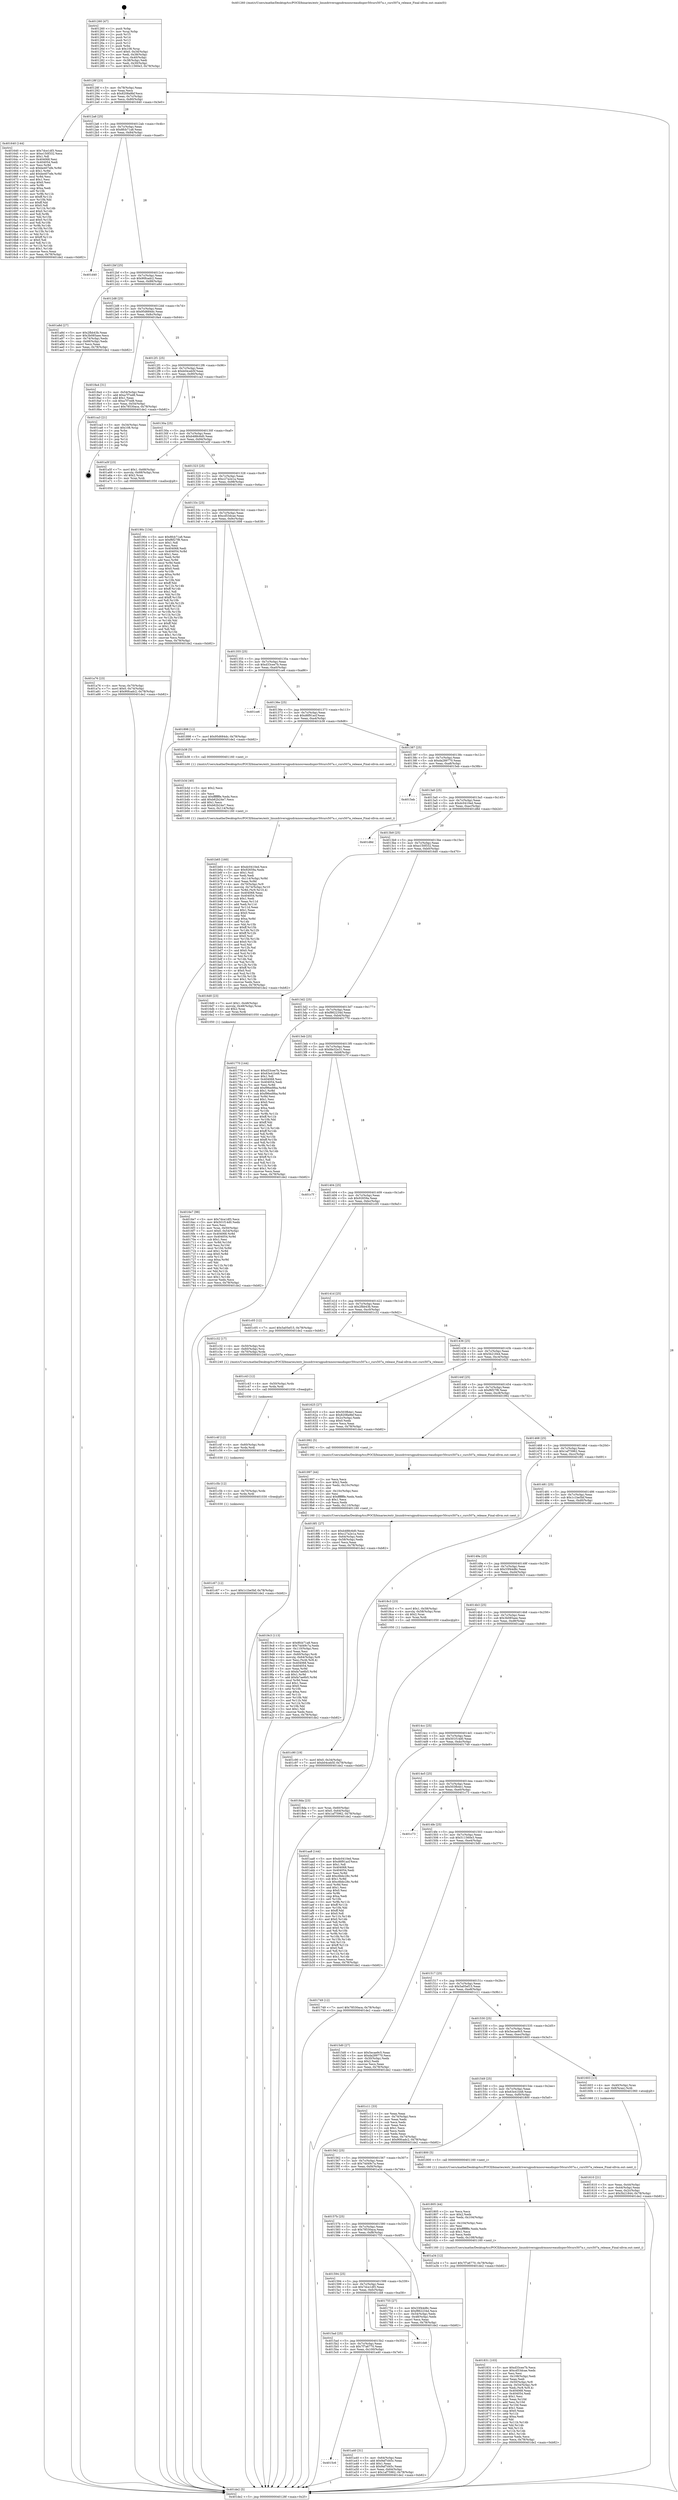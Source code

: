 digraph "0x401260" {
  label = "0x401260 (/mnt/c/Users/mathe/Desktop/tcc/POCII/binaries/extr_linuxdriversgpudrmnouveaudispnv50curs507a.c_curs507a_release_Final-ollvm.out::main(0))"
  labelloc = "t"
  node[shape=record]

  Entry [label="",width=0.3,height=0.3,shape=circle,fillcolor=black,style=filled]
  "0x40128f" [label="{
     0x40128f [23]\l
     | [instrs]\l
     &nbsp;&nbsp;0x40128f \<+3\>: mov -0x78(%rbp),%eax\l
     &nbsp;&nbsp;0x401292 \<+2\>: mov %eax,%ecx\l
     &nbsp;&nbsp;0x401294 \<+6\>: sub $0x8208a9bf,%ecx\l
     &nbsp;&nbsp;0x40129a \<+3\>: mov %eax,-0x7c(%rbp)\l
     &nbsp;&nbsp;0x40129d \<+3\>: mov %ecx,-0x80(%rbp)\l
     &nbsp;&nbsp;0x4012a0 \<+6\>: je 0000000000401640 \<main+0x3e0\>\l
  }"]
  "0x401640" [label="{
     0x401640 [144]\l
     | [instrs]\l
     &nbsp;&nbsp;0x401640 \<+5\>: mov $0x7dce1df3,%eax\l
     &nbsp;&nbsp;0x401645 \<+5\>: mov $0xe150f332,%ecx\l
     &nbsp;&nbsp;0x40164a \<+2\>: mov $0x1,%dl\l
     &nbsp;&nbsp;0x40164c \<+7\>: mov 0x404068,%esi\l
     &nbsp;&nbsp;0x401653 \<+7\>: mov 0x404054,%edi\l
     &nbsp;&nbsp;0x40165a \<+3\>: mov %esi,%r8d\l
     &nbsp;&nbsp;0x40165d \<+7\>: sub $0xbe407efe,%r8d\l
     &nbsp;&nbsp;0x401664 \<+4\>: sub $0x1,%r8d\l
     &nbsp;&nbsp;0x401668 \<+7\>: add $0xbe407efe,%r8d\l
     &nbsp;&nbsp;0x40166f \<+4\>: imul %r8d,%esi\l
     &nbsp;&nbsp;0x401673 \<+3\>: and $0x1,%esi\l
     &nbsp;&nbsp;0x401676 \<+3\>: cmp $0x0,%esi\l
     &nbsp;&nbsp;0x401679 \<+4\>: sete %r9b\l
     &nbsp;&nbsp;0x40167d \<+3\>: cmp $0xa,%edi\l
     &nbsp;&nbsp;0x401680 \<+4\>: setl %r10b\l
     &nbsp;&nbsp;0x401684 \<+3\>: mov %r9b,%r11b\l
     &nbsp;&nbsp;0x401687 \<+4\>: xor $0xff,%r11b\l
     &nbsp;&nbsp;0x40168b \<+3\>: mov %r10b,%bl\l
     &nbsp;&nbsp;0x40168e \<+3\>: xor $0xff,%bl\l
     &nbsp;&nbsp;0x401691 \<+3\>: xor $0x0,%dl\l
     &nbsp;&nbsp;0x401694 \<+3\>: mov %r11b,%r14b\l
     &nbsp;&nbsp;0x401697 \<+4\>: and $0x0,%r14b\l
     &nbsp;&nbsp;0x40169b \<+3\>: and %dl,%r9b\l
     &nbsp;&nbsp;0x40169e \<+3\>: mov %bl,%r15b\l
     &nbsp;&nbsp;0x4016a1 \<+4\>: and $0x0,%r15b\l
     &nbsp;&nbsp;0x4016a5 \<+3\>: and %dl,%r10b\l
     &nbsp;&nbsp;0x4016a8 \<+3\>: or %r9b,%r14b\l
     &nbsp;&nbsp;0x4016ab \<+3\>: or %r10b,%r15b\l
     &nbsp;&nbsp;0x4016ae \<+3\>: xor %r15b,%r14b\l
     &nbsp;&nbsp;0x4016b1 \<+3\>: or %bl,%r11b\l
     &nbsp;&nbsp;0x4016b4 \<+4\>: xor $0xff,%r11b\l
     &nbsp;&nbsp;0x4016b8 \<+3\>: or $0x0,%dl\l
     &nbsp;&nbsp;0x4016bb \<+3\>: and %dl,%r11b\l
     &nbsp;&nbsp;0x4016be \<+3\>: or %r11b,%r14b\l
     &nbsp;&nbsp;0x4016c1 \<+4\>: test $0x1,%r14b\l
     &nbsp;&nbsp;0x4016c5 \<+3\>: cmovne %ecx,%eax\l
     &nbsp;&nbsp;0x4016c8 \<+3\>: mov %eax,-0x78(%rbp)\l
     &nbsp;&nbsp;0x4016cb \<+5\>: jmp 0000000000401de2 \<main+0xb82\>\l
  }"]
  "0x4012a6" [label="{
     0x4012a6 [25]\l
     | [instrs]\l
     &nbsp;&nbsp;0x4012a6 \<+5\>: jmp 00000000004012ab \<main+0x4b\>\l
     &nbsp;&nbsp;0x4012ab \<+3\>: mov -0x7c(%rbp),%eax\l
     &nbsp;&nbsp;0x4012ae \<+5\>: sub $0x8fcb71a8,%eax\l
     &nbsp;&nbsp;0x4012b3 \<+6\>: mov %eax,-0x84(%rbp)\l
     &nbsp;&nbsp;0x4012b9 \<+6\>: je 0000000000401d40 \<main+0xae0\>\l
  }"]
  Exit [label="",width=0.3,height=0.3,shape=circle,fillcolor=black,style=filled,peripheries=2]
  "0x401d40" [label="{
     0x401d40\l
  }", style=dashed]
  "0x4012bf" [label="{
     0x4012bf [25]\l
     | [instrs]\l
     &nbsp;&nbsp;0x4012bf \<+5\>: jmp 00000000004012c4 \<main+0x64\>\l
     &nbsp;&nbsp;0x4012c4 \<+3\>: mov -0x7c(%rbp),%eax\l
     &nbsp;&nbsp;0x4012c7 \<+5\>: sub $0x90fcadc2,%eax\l
     &nbsp;&nbsp;0x4012cc \<+6\>: mov %eax,-0x88(%rbp)\l
     &nbsp;&nbsp;0x4012d2 \<+6\>: je 0000000000401a8d \<main+0x82d\>\l
  }"]
  "0x401c67" [label="{
     0x401c67 [12]\l
     | [instrs]\l
     &nbsp;&nbsp;0x401c67 \<+7\>: movl $0x1c1be5bf,-0x78(%rbp)\l
     &nbsp;&nbsp;0x401c6e \<+5\>: jmp 0000000000401de2 \<main+0xb82\>\l
  }"]
  "0x401a8d" [label="{
     0x401a8d [27]\l
     | [instrs]\l
     &nbsp;&nbsp;0x401a8d \<+5\>: mov $0x2fbb43b,%eax\l
     &nbsp;&nbsp;0x401a92 \<+5\>: mov $0x3b085aee,%ecx\l
     &nbsp;&nbsp;0x401a97 \<+3\>: mov -0x74(%rbp),%edx\l
     &nbsp;&nbsp;0x401a9a \<+3\>: cmp -0x68(%rbp),%edx\l
     &nbsp;&nbsp;0x401a9d \<+3\>: cmovl %ecx,%eax\l
     &nbsp;&nbsp;0x401aa0 \<+3\>: mov %eax,-0x78(%rbp)\l
     &nbsp;&nbsp;0x401aa3 \<+5\>: jmp 0000000000401de2 \<main+0xb82\>\l
  }"]
  "0x4012d8" [label="{
     0x4012d8 [25]\l
     | [instrs]\l
     &nbsp;&nbsp;0x4012d8 \<+5\>: jmp 00000000004012dd \<main+0x7d\>\l
     &nbsp;&nbsp;0x4012dd \<+3\>: mov -0x7c(%rbp),%eax\l
     &nbsp;&nbsp;0x4012e0 \<+5\>: sub $0x95d684dc,%eax\l
     &nbsp;&nbsp;0x4012e5 \<+6\>: mov %eax,-0x8c(%rbp)\l
     &nbsp;&nbsp;0x4012eb \<+6\>: je 00000000004018a4 \<main+0x644\>\l
  }"]
  "0x401c5b" [label="{
     0x401c5b [12]\l
     | [instrs]\l
     &nbsp;&nbsp;0x401c5b \<+4\>: mov -0x70(%rbp),%rdx\l
     &nbsp;&nbsp;0x401c5f \<+3\>: mov %rdx,%rdi\l
     &nbsp;&nbsp;0x401c62 \<+5\>: call 0000000000401030 \<free@plt\>\l
     | [calls]\l
     &nbsp;&nbsp;0x401030 \{1\} (unknown)\l
  }"]
  "0x4018a4" [label="{
     0x4018a4 [31]\l
     | [instrs]\l
     &nbsp;&nbsp;0x4018a4 \<+3\>: mov -0x54(%rbp),%eax\l
     &nbsp;&nbsp;0x4018a7 \<+5\>: add $0xa7f7ed8,%eax\l
     &nbsp;&nbsp;0x4018ac \<+3\>: add $0x1,%eax\l
     &nbsp;&nbsp;0x4018af \<+5\>: sub $0xa7f7ed8,%eax\l
     &nbsp;&nbsp;0x4018b4 \<+3\>: mov %eax,-0x54(%rbp)\l
     &nbsp;&nbsp;0x4018b7 \<+7\>: movl $0x78530aca,-0x78(%rbp)\l
     &nbsp;&nbsp;0x4018be \<+5\>: jmp 0000000000401de2 \<main+0xb82\>\l
  }"]
  "0x4012f1" [label="{
     0x4012f1 [25]\l
     | [instrs]\l
     &nbsp;&nbsp;0x4012f1 \<+5\>: jmp 00000000004012f6 \<main+0x96\>\l
     &nbsp;&nbsp;0x4012f6 \<+3\>: mov -0x7c(%rbp),%eax\l
     &nbsp;&nbsp;0x4012f9 \<+5\>: sub $0xb04ceb5f,%eax\l
     &nbsp;&nbsp;0x4012fe \<+6\>: mov %eax,-0x90(%rbp)\l
     &nbsp;&nbsp;0x401304 \<+6\>: je 0000000000401ca3 \<main+0xa43\>\l
  }"]
  "0x401c4f" [label="{
     0x401c4f [12]\l
     | [instrs]\l
     &nbsp;&nbsp;0x401c4f \<+4\>: mov -0x60(%rbp),%rdx\l
     &nbsp;&nbsp;0x401c53 \<+3\>: mov %rdx,%rdi\l
     &nbsp;&nbsp;0x401c56 \<+5\>: call 0000000000401030 \<free@plt\>\l
     | [calls]\l
     &nbsp;&nbsp;0x401030 \{1\} (unknown)\l
  }"]
  "0x401ca3" [label="{
     0x401ca3 [21]\l
     | [instrs]\l
     &nbsp;&nbsp;0x401ca3 \<+3\>: mov -0x34(%rbp),%eax\l
     &nbsp;&nbsp;0x401ca6 \<+7\>: add $0x108,%rsp\l
     &nbsp;&nbsp;0x401cad \<+1\>: pop %rbx\l
     &nbsp;&nbsp;0x401cae \<+2\>: pop %r12\l
     &nbsp;&nbsp;0x401cb0 \<+2\>: pop %r13\l
     &nbsp;&nbsp;0x401cb2 \<+2\>: pop %r14\l
     &nbsp;&nbsp;0x401cb4 \<+2\>: pop %r15\l
     &nbsp;&nbsp;0x401cb6 \<+1\>: pop %rbp\l
     &nbsp;&nbsp;0x401cb7 \<+1\>: ret\l
  }"]
  "0x40130a" [label="{
     0x40130a [25]\l
     | [instrs]\l
     &nbsp;&nbsp;0x40130a \<+5\>: jmp 000000000040130f \<main+0xaf\>\l
     &nbsp;&nbsp;0x40130f \<+3\>: mov -0x7c(%rbp),%eax\l
     &nbsp;&nbsp;0x401312 \<+5\>: sub $0xb488c6d0,%eax\l
     &nbsp;&nbsp;0x401317 \<+6\>: mov %eax,-0x94(%rbp)\l
     &nbsp;&nbsp;0x40131d \<+6\>: je 0000000000401a5f \<main+0x7ff\>\l
  }"]
  "0x401c43" [label="{
     0x401c43 [12]\l
     | [instrs]\l
     &nbsp;&nbsp;0x401c43 \<+4\>: mov -0x50(%rbp),%rdx\l
     &nbsp;&nbsp;0x401c47 \<+3\>: mov %rdx,%rdi\l
     &nbsp;&nbsp;0x401c4a \<+5\>: call 0000000000401030 \<free@plt\>\l
     | [calls]\l
     &nbsp;&nbsp;0x401030 \{1\} (unknown)\l
  }"]
  "0x401a5f" [label="{
     0x401a5f [23]\l
     | [instrs]\l
     &nbsp;&nbsp;0x401a5f \<+7\>: movl $0x1,-0x68(%rbp)\l
     &nbsp;&nbsp;0x401a66 \<+4\>: movslq -0x68(%rbp),%rax\l
     &nbsp;&nbsp;0x401a6a \<+4\>: shl $0x2,%rax\l
     &nbsp;&nbsp;0x401a6e \<+3\>: mov %rax,%rdi\l
     &nbsp;&nbsp;0x401a71 \<+5\>: call 0000000000401050 \<malloc@plt\>\l
     | [calls]\l
     &nbsp;&nbsp;0x401050 \{1\} (unknown)\l
  }"]
  "0x401323" [label="{
     0x401323 [25]\l
     | [instrs]\l
     &nbsp;&nbsp;0x401323 \<+5\>: jmp 0000000000401328 \<main+0xc8\>\l
     &nbsp;&nbsp;0x401328 \<+3\>: mov -0x7c(%rbp),%eax\l
     &nbsp;&nbsp;0x40132b \<+5\>: sub $0xc27a2e1a,%eax\l
     &nbsp;&nbsp;0x401330 \<+6\>: mov %eax,-0x98(%rbp)\l
     &nbsp;&nbsp;0x401336 \<+6\>: je 000000000040190c \<main+0x6ac\>\l
  }"]
  "0x401b65" [label="{
     0x401b65 [160]\l
     | [instrs]\l
     &nbsp;&nbsp;0x401b65 \<+5\>: mov $0xdc0410ed,%ecx\l
     &nbsp;&nbsp;0x401b6a \<+5\>: mov $0x92659a,%edx\l
     &nbsp;&nbsp;0x401b6f \<+3\>: mov $0x1,%sil\l
     &nbsp;&nbsp;0x401b72 \<+2\>: xor %edi,%edi\l
     &nbsp;&nbsp;0x401b74 \<+7\>: mov -0x114(%rbp),%r8d\l
     &nbsp;&nbsp;0x401b7b \<+4\>: imul %eax,%r8d\l
     &nbsp;&nbsp;0x401b7f \<+4\>: mov -0x70(%rbp),%r9\l
     &nbsp;&nbsp;0x401b83 \<+4\>: movslq -0x74(%rbp),%r10\l
     &nbsp;&nbsp;0x401b87 \<+4\>: mov %r8d,(%r9,%r10,4)\l
     &nbsp;&nbsp;0x401b8b \<+7\>: mov 0x404068,%eax\l
     &nbsp;&nbsp;0x401b92 \<+8\>: mov 0x404054,%r8d\l
     &nbsp;&nbsp;0x401b9a \<+3\>: sub $0x1,%edi\l
     &nbsp;&nbsp;0x401b9d \<+3\>: mov %eax,%r11d\l
     &nbsp;&nbsp;0x401ba0 \<+3\>: add %edi,%r11d\l
     &nbsp;&nbsp;0x401ba3 \<+4\>: imul %r11d,%eax\l
     &nbsp;&nbsp;0x401ba7 \<+3\>: and $0x1,%eax\l
     &nbsp;&nbsp;0x401baa \<+3\>: cmp $0x0,%eax\l
     &nbsp;&nbsp;0x401bad \<+3\>: sete %bl\l
     &nbsp;&nbsp;0x401bb0 \<+4\>: cmp $0xa,%r8d\l
     &nbsp;&nbsp;0x401bb4 \<+4\>: setl %r14b\l
     &nbsp;&nbsp;0x401bb8 \<+3\>: mov %bl,%r15b\l
     &nbsp;&nbsp;0x401bbb \<+4\>: xor $0xff,%r15b\l
     &nbsp;&nbsp;0x401bbf \<+3\>: mov %r14b,%r12b\l
     &nbsp;&nbsp;0x401bc2 \<+4\>: xor $0xff,%r12b\l
     &nbsp;&nbsp;0x401bc6 \<+4\>: xor $0x0,%sil\l
     &nbsp;&nbsp;0x401bca \<+3\>: mov %r15b,%r13b\l
     &nbsp;&nbsp;0x401bcd \<+4\>: and $0x0,%r13b\l
     &nbsp;&nbsp;0x401bd1 \<+3\>: and %sil,%bl\l
     &nbsp;&nbsp;0x401bd4 \<+3\>: mov %r12b,%al\l
     &nbsp;&nbsp;0x401bd7 \<+2\>: and $0x0,%al\l
     &nbsp;&nbsp;0x401bd9 \<+3\>: and %sil,%r14b\l
     &nbsp;&nbsp;0x401bdc \<+3\>: or %bl,%r13b\l
     &nbsp;&nbsp;0x401bdf \<+3\>: or %r14b,%al\l
     &nbsp;&nbsp;0x401be2 \<+3\>: xor %al,%r13b\l
     &nbsp;&nbsp;0x401be5 \<+3\>: or %r12b,%r15b\l
     &nbsp;&nbsp;0x401be8 \<+4\>: xor $0xff,%r15b\l
     &nbsp;&nbsp;0x401bec \<+4\>: or $0x0,%sil\l
     &nbsp;&nbsp;0x401bf0 \<+3\>: and %sil,%r15b\l
     &nbsp;&nbsp;0x401bf3 \<+3\>: or %r15b,%r13b\l
     &nbsp;&nbsp;0x401bf6 \<+4\>: test $0x1,%r13b\l
     &nbsp;&nbsp;0x401bfa \<+3\>: cmovne %edx,%ecx\l
     &nbsp;&nbsp;0x401bfd \<+3\>: mov %ecx,-0x78(%rbp)\l
     &nbsp;&nbsp;0x401c00 \<+5\>: jmp 0000000000401de2 \<main+0xb82\>\l
  }"]
  "0x40190c" [label="{
     0x40190c [134]\l
     | [instrs]\l
     &nbsp;&nbsp;0x40190c \<+5\>: mov $0x8fcb71a8,%eax\l
     &nbsp;&nbsp;0x401911 \<+5\>: mov $0xf6f27f8,%ecx\l
     &nbsp;&nbsp;0x401916 \<+2\>: mov $0x1,%dl\l
     &nbsp;&nbsp;0x401918 \<+2\>: xor %esi,%esi\l
     &nbsp;&nbsp;0x40191a \<+7\>: mov 0x404068,%edi\l
     &nbsp;&nbsp;0x401921 \<+8\>: mov 0x404054,%r8d\l
     &nbsp;&nbsp;0x401929 \<+3\>: sub $0x1,%esi\l
     &nbsp;&nbsp;0x40192c \<+3\>: mov %edi,%r9d\l
     &nbsp;&nbsp;0x40192f \<+3\>: add %esi,%r9d\l
     &nbsp;&nbsp;0x401932 \<+4\>: imul %r9d,%edi\l
     &nbsp;&nbsp;0x401936 \<+3\>: and $0x1,%edi\l
     &nbsp;&nbsp;0x401939 \<+3\>: cmp $0x0,%edi\l
     &nbsp;&nbsp;0x40193c \<+4\>: sete %r10b\l
     &nbsp;&nbsp;0x401940 \<+4\>: cmp $0xa,%r8d\l
     &nbsp;&nbsp;0x401944 \<+4\>: setl %r11b\l
     &nbsp;&nbsp;0x401948 \<+3\>: mov %r10b,%bl\l
     &nbsp;&nbsp;0x40194b \<+3\>: xor $0xff,%bl\l
     &nbsp;&nbsp;0x40194e \<+3\>: mov %r11b,%r14b\l
     &nbsp;&nbsp;0x401951 \<+4\>: xor $0xff,%r14b\l
     &nbsp;&nbsp;0x401955 \<+3\>: xor $0x1,%dl\l
     &nbsp;&nbsp;0x401958 \<+3\>: mov %bl,%r15b\l
     &nbsp;&nbsp;0x40195b \<+4\>: and $0xff,%r15b\l
     &nbsp;&nbsp;0x40195f \<+3\>: and %dl,%r10b\l
     &nbsp;&nbsp;0x401962 \<+3\>: mov %r14b,%r12b\l
     &nbsp;&nbsp;0x401965 \<+4\>: and $0xff,%r12b\l
     &nbsp;&nbsp;0x401969 \<+3\>: and %dl,%r11b\l
     &nbsp;&nbsp;0x40196c \<+3\>: or %r10b,%r15b\l
     &nbsp;&nbsp;0x40196f \<+3\>: or %r11b,%r12b\l
     &nbsp;&nbsp;0x401972 \<+3\>: xor %r12b,%r15b\l
     &nbsp;&nbsp;0x401975 \<+3\>: or %r14b,%bl\l
     &nbsp;&nbsp;0x401978 \<+3\>: xor $0xff,%bl\l
     &nbsp;&nbsp;0x40197b \<+3\>: or $0x1,%dl\l
     &nbsp;&nbsp;0x40197e \<+2\>: and %dl,%bl\l
     &nbsp;&nbsp;0x401980 \<+3\>: or %bl,%r15b\l
     &nbsp;&nbsp;0x401983 \<+4\>: test $0x1,%r15b\l
     &nbsp;&nbsp;0x401987 \<+3\>: cmovne %ecx,%eax\l
     &nbsp;&nbsp;0x40198a \<+3\>: mov %eax,-0x78(%rbp)\l
     &nbsp;&nbsp;0x40198d \<+5\>: jmp 0000000000401de2 \<main+0xb82\>\l
  }"]
  "0x40133c" [label="{
     0x40133c [25]\l
     | [instrs]\l
     &nbsp;&nbsp;0x40133c \<+5\>: jmp 0000000000401341 \<main+0xe1\>\l
     &nbsp;&nbsp;0x401341 \<+3\>: mov -0x7c(%rbp),%eax\l
     &nbsp;&nbsp;0x401344 \<+5\>: sub $0xcd53dcae,%eax\l
     &nbsp;&nbsp;0x401349 \<+6\>: mov %eax,-0x9c(%rbp)\l
     &nbsp;&nbsp;0x40134f \<+6\>: je 0000000000401898 \<main+0x638\>\l
  }"]
  "0x401b3d" [label="{
     0x401b3d [40]\l
     | [instrs]\l
     &nbsp;&nbsp;0x401b3d \<+5\>: mov $0x2,%ecx\l
     &nbsp;&nbsp;0x401b42 \<+1\>: cltd\l
     &nbsp;&nbsp;0x401b43 \<+2\>: idiv %ecx\l
     &nbsp;&nbsp;0x401b45 \<+6\>: imul $0xfffffffe,%edx,%ecx\l
     &nbsp;&nbsp;0x401b4b \<+6\>: add $0xb62b24e7,%ecx\l
     &nbsp;&nbsp;0x401b51 \<+3\>: add $0x1,%ecx\l
     &nbsp;&nbsp;0x401b54 \<+6\>: sub $0xb62b24e7,%ecx\l
     &nbsp;&nbsp;0x401b5a \<+6\>: mov %ecx,-0x114(%rbp)\l
     &nbsp;&nbsp;0x401b60 \<+5\>: call 0000000000401160 \<next_i\>\l
     | [calls]\l
     &nbsp;&nbsp;0x401160 \{1\} (/mnt/c/Users/mathe/Desktop/tcc/POCII/binaries/extr_linuxdriversgpudrmnouveaudispnv50curs507a.c_curs507a_release_Final-ollvm.out::next_i)\l
  }"]
  "0x401898" [label="{
     0x401898 [12]\l
     | [instrs]\l
     &nbsp;&nbsp;0x401898 \<+7\>: movl $0x95d684dc,-0x78(%rbp)\l
     &nbsp;&nbsp;0x40189f \<+5\>: jmp 0000000000401de2 \<main+0xb82\>\l
  }"]
  "0x401355" [label="{
     0x401355 [25]\l
     | [instrs]\l
     &nbsp;&nbsp;0x401355 \<+5\>: jmp 000000000040135a \<main+0xfa\>\l
     &nbsp;&nbsp;0x40135a \<+3\>: mov -0x7c(%rbp),%eax\l
     &nbsp;&nbsp;0x40135d \<+5\>: sub $0xd33cee7b,%eax\l
     &nbsp;&nbsp;0x401362 \<+6\>: mov %eax,-0xa0(%rbp)\l
     &nbsp;&nbsp;0x401368 \<+6\>: je 0000000000401ce6 \<main+0xa86\>\l
  }"]
  "0x401a76" [label="{
     0x401a76 [23]\l
     | [instrs]\l
     &nbsp;&nbsp;0x401a76 \<+4\>: mov %rax,-0x70(%rbp)\l
     &nbsp;&nbsp;0x401a7a \<+7\>: movl $0x0,-0x74(%rbp)\l
     &nbsp;&nbsp;0x401a81 \<+7\>: movl $0x90fcadc2,-0x78(%rbp)\l
     &nbsp;&nbsp;0x401a88 \<+5\>: jmp 0000000000401de2 \<main+0xb82\>\l
  }"]
  "0x401ce6" [label="{
     0x401ce6\l
  }", style=dashed]
  "0x40136e" [label="{
     0x40136e [25]\l
     | [instrs]\l
     &nbsp;&nbsp;0x40136e \<+5\>: jmp 0000000000401373 \<main+0x113\>\l
     &nbsp;&nbsp;0x401373 \<+3\>: mov -0x7c(%rbp),%eax\l
     &nbsp;&nbsp;0x401376 \<+5\>: sub $0xd6f91acf,%eax\l
     &nbsp;&nbsp;0x40137b \<+6\>: mov %eax,-0xa4(%rbp)\l
     &nbsp;&nbsp;0x401381 \<+6\>: je 0000000000401b38 \<main+0x8d8\>\l
  }"]
  "0x4015c6" [label="{
     0x4015c6\l
  }", style=dashed]
  "0x401b38" [label="{
     0x401b38 [5]\l
     | [instrs]\l
     &nbsp;&nbsp;0x401b38 \<+5\>: call 0000000000401160 \<next_i\>\l
     | [calls]\l
     &nbsp;&nbsp;0x401160 \{1\} (/mnt/c/Users/mathe/Desktop/tcc/POCII/binaries/extr_linuxdriversgpudrmnouveaudispnv50curs507a.c_curs507a_release_Final-ollvm.out::next_i)\l
  }"]
  "0x401387" [label="{
     0x401387 [25]\l
     | [instrs]\l
     &nbsp;&nbsp;0x401387 \<+5\>: jmp 000000000040138c \<main+0x12c\>\l
     &nbsp;&nbsp;0x40138c \<+3\>: mov -0x7c(%rbp),%eax\l
     &nbsp;&nbsp;0x40138f \<+5\>: sub $0xda289770,%eax\l
     &nbsp;&nbsp;0x401394 \<+6\>: mov %eax,-0xa8(%rbp)\l
     &nbsp;&nbsp;0x40139a \<+6\>: je 00000000004015eb \<main+0x38b\>\l
  }"]
  "0x401a40" [label="{
     0x401a40 [31]\l
     | [instrs]\l
     &nbsp;&nbsp;0x401a40 \<+3\>: mov -0x64(%rbp),%eax\l
     &nbsp;&nbsp;0x401a43 \<+5\>: add $0x9af7d45c,%eax\l
     &nbsp;&nbsp;0x401a48 \<+3\>: add $0x1,%eax\l
     &nbsp;&nbsp;0x401a4b \<+5\>: sub $0x9af7d45c,%eax\l
     &nbsp;&nbsp;0x401a50 \<+3\>: mov %eax,-0x64(%rbp)\l
     &nbsp;&nbsp;0x401a53 \<+7\>: movl $0x1af75962,-0x78(%rbp)\l
     &nbsp;&nbsp;0x401a5a \<+5\>: jmp 0000000000401de2 \<main+0xb82\>\l
  }"]
  "0x4015eb" [label="{
     0x4015eb\l
  }", style=dashed]
  "0x4013a0" [label="{
     0x4013a0 [25]\l
     | [instrs]\l
     &nbsp;&nbsp;0x4013a0 \<+5\>: jmp 00000000004013a5 \<main+0x145\>\l
     &nbsp;&nbsp;0x4013a5 \<+3\>: mov -0x7c(%rbp),%eax\l
     &nbsp;&nbsp;0x4013a8 \<+5\>: sub $0xdc0410ed,%eax\l
     &nbsp;&nbsp;0x4013ad \<+6\>: mov %eax,-0xac(%rbp)\l
     &nbsp;&nbsp;0x4013b3 \<+6\>: je 0000000000401d8d \<main+0xb2d\>\l
  }"]
  "0x4015ad" [label="{
     0x4015ad [25]\l
     | [instrs]\l
     &nbsp;&nbsp;0x4015ad \<+5\>: jmp 00000000004015b2 \<main+0x352\>\l
     &nbsp;&nbsp;0x4015b2 \<+3\>: mov -0x7c(%rbp),%eax\l
     &nbsp;&nbsp;0x4015b5 \<+5\>: sub $0x7f7a6770,%eax\l
     &nbsp;&nbsp;0x4015ba \<+6\>: mov %eax,-0x100(%rbp)\l
     &nbsp;&nbsp;0x4015c0 \<+6\>: je 0000000000401a40 \<main+0x7e0\>\l
  }"]
  "0x401d8d" [label="{
     0x401d8d\l
  }", style=dashed]
  "0x4013b9" [label="{
     0x4013b9 [25]\l
     | [instrs]\l
     &nbsp;&nbsp;0x4013b9 \<+5\>: jmp 00000000004013be \<main+0x15e\>\l
     &nbsp;&nbsp;0x4013be \<+3\>: mov -0x7c(%rbp),%eax\l
     &nbsp;&nbsp;0x4013c1 \<+5\>: sub $0xe150f332,%eax\l
     &nbsp;&nbsp;0x4013c6 \<+6\>: mov %eax,-0xb0(%rbp)\l
     &nbsp;&nbsp;0x4013cc \<+6\>: je 00000000004016d0 \<main+0x470\>\l
  }"]
  "0x401cb8" [label="{
     0x401cb8\l
  }", style=dashed]
  "0x4016d0" [label="{
     0x4016d0 [23]\l
     | [instrs]\l
     &nbsp;&nbsp;0x4016d0 \<+7\>: movl $0x1,-0x48(%rbp)\l
     &nbsp;&nbsp;0x4016d7 \<+4\>: movslq -0x48(%rbp),%rax\l
     &nbsp;&nbsp;0x4016db \<+4\>: shl $0x2,%rax\l
     &nbsp;&nbsp;0x4016df \<+3\>: mov %rax,%rdi\l
     &nbsp;&nbsp;0x4016e2 \<+5\>: call 0000000000401050 \<malloc@plt\>\l
     | [calls]\l
     &nbsp;&nbsp;0x401050 \{1\} (unknown)\l
  }"]
  "0x4013d2" [label="{
     0x4013d2 [25]\l
     | [instrs]\l
     &nbsp;&nbsp;0x4013d2 \<+5\>: jmp 00000000004013d7 \<main+0x177\>\l
     &nbsp;&nbsp;0x4013d7 \<+3\>: mov -0x7c(%rbp),%eax\l
     &nbsp;&nbsp;0x4013da \<+5\>: sub $0xf862234d,%eax\l
     &nbsp;&nbsp;0x4013df \<+6\>: mov %eax,-0xb4(%rbp)\l
     &nbsp;&nbsp;0x4013e5 \<+6\>: je 0000000000401770 \<main+0x510\>\l
  }"]
  "0x4019c3" [label="{
     0x4019c3 [113]\l
     | [instrs]\l
     &nbsp;&nbsp;0x4019c3 \<+5\>: mov $0x8fcb71a8,%ecx\l
     &nbsp;&nbsp;0x4019c8 \<+5\>: mov $0x74d49c7a,%edx\l
     &nbsp;&nbsp;0x4019cd \<+6\>: mov -0x110(%rbp),%esi\l
     &nbsp;&nbsp;0x4019d3 \<+3\>: imul %eax,%esi\l
     &nbsp;&nbsp;0x4019d6 \<+4\>: mov -0x60(%rbp),%rdi\l
     &nbsp;&nbsp;0x4019da \<+4\>: movslq -0x64(%rbp),%r8\l
     &nbsp;&nbsp;0x4019de \<+4\>: mov %esi,(%rdi,%r8,4)\l
     &nbsp;&nbsp;0x4019e2 \<+7\>: mov 0x404068,%eax\l
     &nbsp;&nbsp;0x4019e9 \<+7\>: mov 0x404054,%esi\l
     &nbsp;&nbsp;0x4019f0 \<+3\>: mov %eax,%r9d\l
     &nbsp;&nbsp;0x4019f3 \<+7\>: sub $0xfa7ae6b5,%r9d\l
     &nbsp;&nbsp;0x4019fa \<+4\>: sub $0x1,%r9d\l
     &nbsp;&nbsp;0x4019fe \<+7\>: add $0xfa7ae6b5,%r9d\l
     &nbsp;&nbsp;0x401a05 \<+4\>: imul %r9d,%eax\l
     &nbsp;&nbsp;0x401a09 \<+3\>: and $0x1,%eax\l
     &nbsp;&nbsp;0x401a0c \<+3\>: cmp $0x0,%eax\l
     &nbsp;&nbsp;0x401a0f \<+4\>: sete %r10b\l
     &nbsp;&nbsp;0x401a13 \<+3\>: cmp $0xa,%esi\l
     &nbsp;&nbsp;0x401a16 \<+4\>: setl %r11b\l
     &nbsp;&nbsp;0x401a1a \<+3\>: mov %r10b,%bl\l
     &nbsp;&nbsp;0x401a1d \<+3\>: and %r11b,%bl\l
     &nbsp;&nbsp;0x401a20 \<+3\>: xor %r11b,%r10b\l
     &nbsp;&nbsp;0x401a23 \<+3\>: or %r10b,%bl\l
     &nbsp;&nbsp;0x401a26 \<+3\>: test $0x1,%bl\l
     &nbsp;&nbsp;0x401a29 \<+3\>: cmovne %edx,%ecx\l
     &nbsp;&nbsp;0x401a2c \<+3\>: mov %ecx,-0x78(%rbp)\l
     &nbsp;&nbsp;0x401a2f \<+5\>: jmp 0000000000401de2 \<main+0xb82\>\l
  }"]
  "0x401770" [label="{
     0x401770 [144]\l
     | [instrs]\l
     &nbsp;&nbsp;0x401770 \<+5\>: mov $0xd33cee7b,%eax\l
     &nbsp;&nbsp;0x401775 \<+5\>: mov $0x63e41b48,%ecx\l
     &nbsp;&nbsp;0x40177a \<+2\>: mov $0x1,%dl\l
     &nbsp;&nbsp;0x40177c \<+7\>: mov 0x404068,%esi\l
     &nbsp;&nbsp;0x401783 \<+7\>: mov 0x404054,%edi\l
     &nbsp;&nbsp;0x40178a \<+3\>: mov %esi,%r8d\l
     &nbsp;&nbsp;0x40178d \<+7\>: add $0xf96ed9ba,%r8d\l
     &nbsp;&nbsp;0x401794 \<+4\>: sub $0x1,%r8d\l
     &nbsp;&nbsp;0x401798 \<+7\>: sub $0xf96ed9ba,%r8d\l
     &nbsp;&nbsp;0x40179f \<+4\>: imul %r8d,%esi\l
     &nbsp;&nbsp;0x4017a3 \<+3\>: and $0x1,%esi\l
     &nbsp;&nbsp;0x4017a6 \<+3\>: cmp $0x0,%esi\l
     &nbsp;&nbsp;0x4017a9 \<+4\>: sete %r9b\l
     &nbsp;&nbsp;0x4017ad \<+3\>: cmp $0xa,%edi\l
     &nbsp;&nbsp;0x4017b0 \<+4\>: setl %r10b\l
     &nbsp;&nbsp;0x4017b4 \<+3\>: mov %r9b,%r11b\l
     &nbsp;&nbsp;0x4017b7 \<+4\>: xor $0xff,%r11b\l
     &nbsp;&nbsp;0x4017bb \<+3\>: mov %r10b,%bl\l
     &nbsp;&nbsp;0x4017be \<+3\>: xor $0xff,%bl\l
     &nbsp;&nbsp;0x4017c1 \<+3\>: xor $0x1,%dl\l
     &nbsp;&nbsp;0x4017c4 \<+3\>: mov %r11b,%r14b\l
     &nbsp;&nbsp;0x4017c7 \<+4\>: and $0xff,%r14b\l
     &nbsp;&nbsp;0x4017cb \<+3\>: and %dl,%r9b\l
     &nbsp;&nbsp;0x4017ce \<+3\>: mov %bl,%r15b\l
     &nbsp;&nbsp;0x4017d1 \<+4\>: and $0xff,%r15b\l
     &nbsp;&nbsp;0x4017d5 \<+3\>: and %dl,%r10b\l
     &nbsp;&nbsp;0x4017d8 \<+3\>: or %r9b,%r14b\l
     &nbsp;&nbsp;0x4017db \<+3\>: or %r10b,%r15b\l
     &nbsp;&nbsp;0x4017de \<+3\>: xor %r15b,%r14b\l
     &nbsp;&nbsp;0x4017e1 \<+3\>: or %bl,%r11b\l
     &nbsp;&nbsp;0x4017e4 \<+4\>: xor $0xff,%r11b\l
     &nbsp;&nbsp;0x4017e8 \<+3\>: or $0x1,%dl\l
     &nbsp;&nbsp;0x4017eb \<+3\>: and %dl,%r11b\l
     &nbsp;&nbsp;0x4017ee \<+3\>: or %r11b,%r14b\l
     &nbsp;&nbsp;0x4017f1 \<+4\>: test $0x1,%r14b\l
     &nbsp;&nbsp;0x4017f5 \<+3\>: cmovne %ecx,%eax\l
     &nbsp;&nbsp;0x4017f8 \<+3\>: mov %eax,-0x78(%rbp)\l
     &nbsp;&nbsp;0x4017fb \<+5\>: jmp 0000000000401de2 \<main+0xb82\>\l
  }"]
  "0x4013eb" [label="{
     0x4013eb [25]\l
     | [instrs]\l
     &nbsp;&nbsp;0x4013eb \<+5\>: jmp 00000000004013f0 \<main+0x190\>\l
     &nbsp;&nbsp;0x4013f0 \<+3\>: mov -0x7c(%rbp),%eax\l
     &nbsp;&nbsp;0x4013f3 \<+5\>: sub $0xfde32e31,%eax\l
     &nbsp;&nbsp;0x4013f8 \<+6\>: mov %eax,-0xb8(%rbp)\l
     &nbsp;&nbsp;0x4013fe \<+6\>: je 0000000000401c7f \<main+0xa1f\>\l
  }"]
  "0x401997" [label="{
     0x401997 [44]\l
     | [instrs]\l
     &nbsp;&nbsp;0x401997 \<+2\>: xor %ecx,%ecx\l
     &nbsp;&nbsp;0x401999 \<+5\>: mov $0x2,%edx\l
     &nbsp;&nbsp;0x40199e \<+6\>: mov %edx,-0x10c(%rbp)\l
     &nbsp;&nbsp;0x4019a4 \<+1\>: cltd\l
     &nbsp;&nbsp;0x4019a5 \<+6\>: mov -0x10c(%rbp),%esi\l
     &nbsp;&nbsp;0x4019ab \<+2\>: idiv %esi\l
     &nbsp;&nbsp;0x4019ad \<+6\>: imul $0xfffffffe,%edx,%edx\l
     &nbsp;&nbsp;0x4019b3 \<+3\>: sub $0x1,%ecx\l
     &nbsp;&nbsp;0x4019b6 \<+2\>: sub %ecx,%edx\l
     &nbsp;&nbsp;0x4019b8 \<+6\>: mov %edx,-0x110(%rbp)\l
     &nbsp;&nbsp;0x4019be \<+5\>: call 0000000000401160 \<next_i\>\l
     | [calls]\l
     &nbsp;&nbsp;0x401160 \{1\} (/mnt/c/Users/mathe/Desktop/tcc/POCII/binaries/extr_linuxdriversgpudrmnouveaudispnv50curs507a.c_curs507a_release_Final-ollvm.out::next_i)\l
  }"]
  "0x401c7f" [label="{
     0x401c7f\l
  }", style=dashed]
  "0x401404" [label="{
     0x401404 [25]\l
     | [instrs]\l
     &nbsp;&nbsp;0x401404 \<+5\>: jmp 0000000000401409 \<main+0x1a9\>\l
     &nbsp;&nbsp;0x401409 \<+3\>: mov -0x7c(%rbp),%eax\l
     &nbsp;&nbsp;0x40140c \<+5\>: sub $0x92659a,%eax\l
     &nbsp;&nbsp;0x401411 \<+6\>: mov %eax,-0xbc(%rbp)\l
     &nbsp;&nbsp;0x401417 \<+6\>: je 0000000000401c05 \<main+0x9a5\>\l
  }"]
  "0x4018da" [label="{
     0x4018da [23]\l
     | [instrs]\l
     &nbsp;&nbsp;0x4018da \<+4\>: mov %rax,-0x60(%rbp)\l
     &nbsp;&nbsp;0x4018de \<+7\>: movl $0x0,-0x64(%rbp)\l
     &nbsp;&nbsp;0x4018e5 \<+7\>: movl $0x1af75962,-0x78(%rbp)\l
     &nbsp;&nbsp;0x4018ec \<+5\>: jmp 0000000000401de2 \<main+0xb82\>\l
  }"]
  "0x401c05" [label="{
     0x401c05 [12]\l
     | [instrs]\l
     &nbsp;&nbsp;0x401c05 \<+7\>: movl $0x5a05ef15,-0x78(%rbp)\l
     &nbsp;&nbsp;0x401c0c \<+5\>: jmp 0000000000401de2 \<main+0xb82\>\l
  }"]
  "0x40141d" [label="{
     0x40141d [25]\l
     | [instrs]\l
     &nbsp;&nbsp;0x40141d \<+5\>: jmp 0000000000401422 \<main+0x1c2\>\l
     &nbsp;&nbsp;0x401422 \<+3\>: mov -0x7c(%rbp),%eax\l
     &nbsp;&nbsp;0x401425 \<+5\>: sub $0x2fbb43b,%eax\l
     &nbsp;&nbsp;0x40142a \<+6\>: mov %eax,-0xc0(%rbp)\l
     &nbsp;&nbsp;0x401430 \<+6\>: je 0000000000401c32 \<main+0x9d2\>\l
  }"]
  "0x401831" [label="{
     0x401831 [103]\l
     | [instrs]\l
     &nbsp;&nbsp;0x401831 \<+5\>: mov $0xd33cee7b,%ecx\l
     &nbsp;&nbsp;0x401836 \<+5\>: mov $0xcd53dcae,%edx\l
     &nbsp;&nbsp;0x40183b \<+2\>: xor %esi,%esi\l
     &nbsp;&nbsp;0x40183d \<+6\>: mov -0x108(%rbp),%edi\l
     &nbsp;&nbsp;0x401843 \<+3\>: imul %eax,%edi\l
     &nbsp;&nbsp;0x401846 \<+4\>: mov -0x50(%rbp),%r8\l
     &nbsp;&nbsp;0x40184a \<+4\>: movslq -0x54(%rbp),%r9\l
     &nbsp;&nbsp;0x40184e \<+4\>: mov %edi,(%r8,%r9,4)\l
     &nbsp;&nbsp;0x401852 \<+7\>: mov 0x404068,%eax\l
     &nbsp;&nbsp;0x401859 \<+7\>: mov 0x404054,%edi\l
     &nbsp;&nbsp;0x401860 \<+3\>: sub $0x1,%esi\l
     &nbsp;&nbsp;0x401863 \<+3\>: mov %eax,%r10d\l
     &nbsp;&nbsp;0x401866 \<+3\>: add %esi,%r10d\l
     &nbsp;&nbsp;0x401869 \<+4\>: imul %r10d,%eax\l
     &nbsp;&nbsp;0x40186d \<+3\>: and $0x1,%eax\l
     &nbsp;&nbsp;0x401870 \<+3\>: cmp $0x0,%eax\l
     &nbsp;&nbsp;0x401873 \<+4\>: sete %r11b\l
     &nbsp;&nbsp;0x401877 \<+3\>: cmp $0xa,%edi\l
     &nbsp;&nbsp;0x40187a \<+3\>: setl %bl\l
     &nbsp;&nbsp;0x40187d \<+3\>: mov %r11b,%r14b\l
     &nbsp;&nbsp;0x401880 \<+3\>: and %bl,%r14b\l
     &nbsp;&nbsp;0x401883 \<+3\>: xor %bl,%r11b\l
     &nbsp;&nbsp;0x401886 \<+3\>: or %r11b,%r14b\l
     &nbsp;&nbsp;0x401889 \<+4\>: test $0x1,%r14b\l
     &nbsp;&nbsp;0x40188d \<+3\>: cmovne %edx,%ecx\l
     &nbsp;&nbsp;0x401890 \<+3\>: mov %ecx,-0x78(%rbp)\l
     &nbsp;&nbsp;0x401893 \<+5\>: jmp 0000000000401de2 \<main+0xb82\>\l
  }"]
  "0x401c32" [label="{
     0x401c32 [17]\l
     | [instrs]\l
     &nbsp;&nbsp;0x401c32 \<+4\>: mov -0x50(%rbp),%rdi\l
     &nbsp;&nbsp;0x401c36 \<+4\>: mov -0x60(%rbp),%rsi\l
     &nbsp;&nbsp;0x401c3a \<+4\>: mov -0x70(%rbp),%rdx\l
     &nbsp;&nbsp;0x401c3e \<+5\>: call 0000000000401240 \<curs507a_release\>\l
     | [calls]\l
     &nbsp;&nbsp;0x401240 \{1\} (/mnt/c/Users/mathe/Desktop/tcc/POCII/binaries/extr_linuxdriversgpudrmnouveaudispnv50curs507a.c_curs507a_release_Final-ollvm.out::curs507a_release)\l
  }"]
  "0x401436" [label="{
     0x401436 [25]\l
     | [instrs]\l
     &nbsp;&nbsp;0x401436 \<+5\>: jmp 000000000040143b \<main+0x1db\>\l
     &nbsp;&nbsp;0x40143b \<+3\>: mov -0x7c(%rbp),%eax\l
     &nbsp;&nbsp;0x40143e \<+5\>: sub $0x5b21844,%eax\l
     &nbsp;&nbsp;0x401443 \<+6\>: mov %eax,-0xc4(%rbp)\l
     &nbsp;&nbsp;0x401449 \<+6\>: je 0000000000401625 \<main+0x3c5\>\l
  }"]
  "0x401805" [label="{
     0x401805 [44]\l
     | [instrs]\l
     &nbsp;&nbsp;0x401805 \<+2\>: xor %ecx,%ecx\l
     &nbsp;&nbsp;0x401807 \<+5\>: mov $0x2,%edx\l
     &nbsp;&nbsp;0x40180c \<+6\>: mov %edx,-0x104(%rbp)\l
     &nbsp;&nbsp;0x401812 \<+1\>: cltd\l
     &nbsp;&nbsp;0x401813 \<+6\>: mov -0x104(%rbp),%esi\l
     &nbsp;&nbsp;0x401819 \<+2\>: idiv %esi\l
     &nbsp;&nbsp;0x40181b \<+6\>: imul $0xfffffffe,%edx,%edx\l
     &nbsp;&nbsp;0x401821 \<+3\>: sub $0x1,%ecx\l
     &nbsp;&nbsp;0x401824 \<+2\>: sub %ecx,%edx\l
     &nbsp;&nbsp;0x401826 \<+6\>: mov %edx,-0x108(%rbp)\l
     &nbsp;&nbsp;0x40182c \<+5\>: call 0000000000401160 \<next_i\>\l
     | [calls]\l
     &nbsp;&nbsp;0x401160 \{1\} (/mnt/c/Users/mathe/Desktop/tcc/POCII/binaries/extr_linuxdriversgpudrmnouveaudispnv50curs507a.c_curs507a_release_Final-ollvm.out::next_i)\l
  }"]
  "0x401625" [label="{
     0x401625 [27]\l
     | [instrs]\l
     &nbsp;&nbsp;0x401625 \<+5\>: mov $0x503fb4e1,%eax\l
     &nbsp;&nbsp;0x40162a \<+5\>: mov $0x8208a9bf,%ecx\l
     &nbsp;&nbsp;0x40162f \<+3\>: mov -0x2c(%rbp),%edx\l
     &nbsp;&nbsp;0x401632 \<+3\>: cmp $0x0,%edx\l
     &nbsp;&nbsp;0x401635 \<+3\>: cmove %ecx,%eax\l
     &nbsp;&nbsp;0x401638 \<+3\>: mov %eax,-0x78(%rbp)\l
     &nbsp;&nbsp;0x40163b \<+5\>: jmp 0000000000401de2 \<main+0xb82\>\l
  }"]
  "0x40144f" [label="{
     0x40144f [25]\l
     | [instrs]\l
     &nbsp;&nbsp;0x40144f \<+5\>: jmp 0000000000401454 \<main+0x1f4\>\l
     &nbsp;&nbsp;0x401454 \<+3\>: mov -0x7c(%rbp),%eax\l
     &nbsp;&nbsp;0x401457 \<+5\>: sub $0xf6f27f8,%eax\l
     &nbsp;&nbsp;0x40145c \<+6\>: mov %eax,-0xc8(%rbp)\l
     &nbsp;&nbsp;0x401462 \<+6\>: je 0000000000401992 \<main+0x732\>\l
  }"]
  "0x401594" [label="{
     0x401594 [25]\l
     | [instrs]\l
     &nbsp;&nbsp;0x401594 \<+5\>: jmp 0000000000401599 \<main+0x339\>\l
     &nbsp;&nbsp;0x401599 \<+3\>: mov -0x7c(%rbp),%eax\l
     &nbsp;&nbsp;0x40159c \<+5\>: sub $0x7dce1df3,%eax\l
     &nbsp;&nbsp;0x4015a1 \<+6\>: mov %eax,-0xfc(%rbp)\l
     &nbsp;&nbsp;0x4015a7 \<+6\>: je 0000000000401cb8 \<main+0xa58\>\l
  }"]
  "0x401992" [label="{
     0x401992 [5]\l
     | [instrs]\l
     &nbsp;&nbsp;0x401992 \<+5\>: call 0000000000401160 \<next_i\>\l
     | [calls]\l
     &nbsp;&nbsp;0x401160 \{1\} (/mnt/c/Users/mathe/Desktop/tcc/POCII/binaries/extr_linuxdriversgpudrmnouveaudispnv50curs507a.c_curs507a_release_Final-ollvm.out::next_i)\l
  }"]
  "0x401468" [label="{
     0x401468 [25]\l
     | [instrs]\l
     &nbsp;&nbsp;0x401468 \<+5\>: jmp 000000000040146d \<main+0x20d\>\l
     &nbsp;&nbsp;0x40146d \<+3\>: mov -0x7c(%rbp),%eax\l
     &nbsp;&nbsp;0x401470 \<+5\>: sub $0x1af75962,%eax\l
     &nbsp;&nbsp;0x401475 \<+6\>: mov %eax,-0xcc(%rbp)\l
     &nbsp;&nbsp;0x40147b \<+6\>: je 00000000004018f1 \<main+0x691\>\l
  }"]
  "0x401755" [label="{
     0x401755 [27]\l
     | [instrs]\l
     &nbsp;&nbsp;0x401755 \<+5\>: mov $0x33f44d8c,%eax\l
     &nbsp;&nbsp;0x40175a \<+5\>: mov $0xf862234d,%ecx\l
     &nbsp;&nbsp;0x40175f \<+3\>: mov -0x54(%rbp),%edx\l
     &nbsp;&nbsp;0x401762 \<+3\>: cmp -0x48(%rbp),%edx\l
     &nbsp;&nbsp;0x401765 \<+3\>: cmovl %ecx,%eax\l
     &nbsp;&nbsp;0x401768 \<+3\>: mov %eax,-0x78(%rbp)\l
     &nbsp;&nbsp;0x40176b \<+5\>: jmp 0000000000401de2 \<main+0xb82\>\l
  }"]
  "0x4018f1" [label="{
     0x4018f1 [27]\l
     | [instrs]\l
     &nbsp;&nbsp;0x4018f1 \<+5\>: mov $0xb488c6d0,%eax\l
     &nbsp;&nbsp;0x4018f6 \<+5\>: mov $0xc27a2e1a,%ecx\l
     &nbsp;&nbsp;0x4018fb \<+3\>: mov -0x64(%rbp),%edx\l
     &nbsp;&nbsp;0x4018fe \<+3\>: cmp -0x58(%rbp),%edx\l
     &nbsp;&nbsp;0x401901 \<+3\>: cmovl %ecx,%eax\l
     &nbsp;&nbsp;0x401904 \<+3\>: mov %eax,-0x78(%rbp)\l
     &nbsp;&nbsp;0x401907 \<+5\>: jmp 0000000000401de2 \<main+0xb82\>\l
  }"]
  "0x401481" [label="{
     0x401481 [25]\l
     | [instrs]\l
     &nbsp;&nbsp;0x401481 \<+5\>: jmp 0000000000401486 \<main+0x226\>\l
     &nbsp;&nbsp;0x401486 \<+3\>: mov -0x7c(%rbp),%eax\l
     &nbsp;&nbsp;0x401489 \<+5\>: sub $0x1c1be5bf,%eax\l
     &nbsp;&nbsp;0x40148e \<+6\>: mov %eax,-0xd0(%rbp)\l
     &nbsp;&nbsp;0x401494 \<+6\>: je 0000000000401c90 \<main+0xa30\>\l
  }"]
  "0x40157b" [label="{
     0x40157b [25]\l
     | [instrs]\l
     &nbsp;&nbsp;0x40157b \<+5\>: jmp 0000000000401580 \<main+0x320\>\l
     &nbsp;&nbsp;0x401580 \<+3\>: mov -0x7c(%rbp),%eax\l
     &nbsp;&nbsp;0x401583 \<+5\>: sub $0x78530aca,%eax\l
     &nbsp;&nbsp;0x401588 \<+6\>: mov %eax,-0xf8(%rbp)\l
     &nbsp;&nbsp;0x40158e \<+6\>: je 0000000000401755 \<main+0x4f5\>\l
  }"]
  "0x401c90" [label="{
     0x401c90 [19]\l
     | [instrs]\l
     &nbsp;&nbsp;0x401c90 \<+7\>: movl $0x0,-0x34(%rbp)\l
     &nbsp;&nbsp;0x401c97 \<+7\>: movl $0xb04ceb5f,-0x78(%rbp)\l
     &nbsp;&nbsp;0x401c9e \<+5\>: jmp 0000000000401de2 \<main+0xb82\>\l
  }"]
  "0x40149a" [label="{
     0x40149a [25]\l
     | [instrs]\l
     &nbsp;&nbsp;0x40149a \<+5\>: jmp 000000000040149f \<main+0x23f\>\l
     &nbsp;&nbsp;0x40149f \<+3\>: mov -0x7c(%rbp),%eax\l
     &nbsp;&nbsp;0x4014a2 \<+5\>: sub $0x33f44d8c,%eax\l
     &nbsp;&nbsp;0x4014a7 \<+6\>: mov %eax,-0xd4(%rbp)\l
     &nbsp;&nbsp;0x4014ad \<+6\>: je 00000000004018c3 \<main+0x663\>\l
  }"]
  "0x401a34" [label="{
     0x401a34 [12]\l
     | [instrs]\l
     &nbsp;&nbsp;0x401a34 \<+7\>: movl $0x7f7a6770,-0x78(%rbp)\l
     &nbsp;&nbsp;0x401a3b \<+5\>: jmp 0000000000401de2 \<main+0xb82\>\l
  }"]
  "0x4018c3" [label="{
     0x4018c3 [23]\l
     | [instrs]\l
     &nbsp;&nbsp;0x4018c3 \<+7\>: movl $0x1,-0x58(%rbp)\l
     &nbsp;&nbsp;0x4018ca \<+4\>: movslq -0x58(%rbp),%rax\l
     &nbsp;&nbsp;0x4018ce \<+4\>: shl $0x2,%rax\l
     &nbsp;&nbsp;0x4018d2 \<+3\>: mov %rax,%rdi\l
     &nbsp;&nbsp;0x4018d5 \<+5\>: call 0000000000401050 \<malloc@plt\>\l
     | [calls]\l
     &nbsp;&nbsp;0x401050 \{1\} (unknown)\l
  }"]
  "0x4014b3" [label="{
     0x4014b3 [25]\l
     | [instrs]\l
     &nbsp;&nbsp;0x4014b3 \<+5\>: jmp 00000000004014b8 \<main+0x258\>\l
     &nbsp;&nbsp;0x4014b8 \<+3\>: mov -0x7c(%rbp),%eax\l
     &nbsp;&nbsp;0x4014bb \<+5\>: sub $0x3b085aee,%eax\l
     &nbsp;&nbsp;0x4014c0 \<+6\>: mov %eax,-0xd8(%rbp)\l
     &nbsp;&nbsp;0x4014c6 \<+6\>: je 0000000000401aa8 \<main+0x848\>\l
  }"]
  "0x401562" [label="{
     0x401562 [25]\l
     | [instrs]\l
     &nbsp;&nbsp;0x401562 \<+5\>: jmp 0000000000401567 \<main+0x307\>\l
     &nbsp;&nbsp;0x401567 \<+3\>: mov -0x7c(%rbp),%eax\l
     &nbsp;&nbsp;0x40156a \<+5\>: sub $0x74d49c7a,%eax\l
     &nbsp;&nbsp;0x40156f \<+6\>: mov %eax,-0xf4(%rbp)\l
     &nbsp;&nbsp;0x401575 \<+6\>: je 0000000000401a34 \<main+0x7d4\>\l
  }"]
  "0x401aa8" [label="{
     0x401aa8 [144]\l
     | [instrs]\l
     &nbsp;&nbsp;0x401aa8 \<+5\>: mov $0xdc0410ed,%eax\l
     &nbsp;&nbsp;0x401aad \<+5\>: mov $0xd6f91acf,%ecx\l
     &nbsp;&nbsp;0x401ab2 \<+2\>: mov $0x1,%dl\l
     &nbsp;&nbsp;0x401ab4 \<+7\>: mov 0x404068,%esi\l
     &nbsp;&nbsp;0x401abb \<+7\>: mov 0x404054,%edi\l
     &nbsp;&nbsp;0x401ac2 \<+3\>: mov %esi,%r8d\l
     &nbsp;&nbsp;0x401ac5 \<+7\>: add $0xc6bbc28c,%r8d\l
     &nbsp;&nbsp;0x401acc \<+4\>: sub $0x1,%r8d\l
     &nbsp;&nbsp;0x401ad0 \<+7\>: sub $0xc6bbc28c,%r8d\l
     &nbsp;&nbsp;0x401ad7 \<+4\>: imul %r8d,%esi\l
     &nbsp;&nbsp;0x401adb \<+3\>: and $0x1,%esi\l
     &nbsp;&nbsp;0x401ade \<+3\>: cmp $0x0,%esi\l
     &nbsp;&nbsp;0x401ae1 \<+4\>: sete %r9b\l
     &nbsp;&nbsp;0x401ae5 \<+3\>: cmp $0xa,%edi\l
     &nbsp;&nbsp;0x401ae8 \<+4\>: setl %r10b\l
     &nbsp;&nbsp;0x401aec \<+3\>: mov %r9b,%r11b\l
     &nbsp;&nbsp;0x401aef \<+4\>: xor $0xff,%r11b\l
     &nbsp;&nbsp;0x401af3 \<+3\>: mov %r10b,%bl\l
     &nbsp;&nbsp;0x401af6 \<+3\>: xor $0xff,%bl\l
     &nbsp;&nbsp;0x401af9 \<+3\>: xor $0x0,%dl\l
     &nbsp;&nbsp;0x401afc \<+3\>: mov %r11b,%r14b\l
     &nbsp;&nbsp;0x401aff \<+4\>: and $0x0,%r14b\l
     &nbsp;&nbsp;0x401b03 \<+3\>: and %dl,%r9b\l
     &nbsp;&nbsp;0x401b06 \<+3\>: mov %bl,%r15b\l
     &nbsp;&nbsp;0x401b09 \<+4\>: and $0x0,%r15b\l
     &nbsp;&nbsp;0x401b0d \<+3\>: and %dl,%r10b\l
     &nbsp;&nbsp;0x401b10 \<+3\>: or %r9b,%r14b\l
     &nbsp;&nbsp;0x401b13 \<+3\>: or %r10b,%r15b\l
     &nbsp;&nbsp;0x401b16 \<+3\>: xor %r15b,%r14b\l
     &nbsp;&nbsp;0x401b19 \<+3\>: or %bl,%r11b\l
     &nbsp;&nbsp;0x401b1c \<+4\>: xor $0xff,%r11b\l
     &nbsp;&nbsp;0x401b20 \<+3\>: or $0x0,%dl\l
     &nbsp;&nbsp;0x401b23 \<+3\>: and %dl,%r11b\l
     &nbsp;&nbsp;0x401b26 \<+3\>: or %r11b,%r14b\l
     &nbsp;&nbsp;0x401b29 \<+4\>: test $0x1,%r14b\l
     &nbsp;&nbsp;0x401b2d \<+3\>: cmovne %ecx,%eax\l
     &nbsp;&nbsp;0x401b30 \<+3\>: mov %eax,-0x78(%rbp)\l
     &nbsp;&nbsp;0x401b33 \<+5\>: jmp 0000000000401de2 \<main+0xb82\>\l
  }"]
  "0x4014cc" [label="{
     0x4014cc [25]\l
     | [instrs]\l
     &nbsp;&nbsp;0x4014cc \<+5\>: jmp 00000000004014d1 \<main+0x271\>\l
     &nbsp;&nbsp;0x4014d1 \<+3\>: mov -0x7c(%rbp),%eax\l
     &nbsp;&nbsp;0x4014d4 \<+5\>: sub $0x501f14d0,%eax\l
     &nbsp;&nbsp;0x4014d9 \<+6\>: mov %eax,-0xdc(%rbp)\l
     &nbsp;&nbsp;0x4014df \<+6\>: je 0000000000401749 \<main+0x4e9\>\l
  }"]
  "0x401800" [label="{
     0x401800 [5]\l
     | [instrs]\l
     &nbsp;&nbsp;0x401800 \<+5\>: call 0000000000401160 \<next_i\>\l
     | [calls]\l
     &nbsp;&nbsp;0x401160 \{1\} (/mnt/c/Users/mathe/Desktop/tcc/POCII/binaries/extr_linuxdriversgpudrmnouveaudispnv50curs507a.c_curs507a_release_Final-ollvm.out::next_i)\l
  }"]
  "0x401749" [label="{
     0x401749 [12]\l
     | [instrs]\l
     &nbsp;&nbsp;0x401749 \<+7\>: movl $0x78530aca,-0x78(%rbp)\l
     &nbsp;&nbsp;0x401750 \<+5\>: jmp 0000000000401de2 \<main+0xb82\>\l
  }"]
  "0x4014e5" [label="{
     0x4014e5 [25]\l
     | [instrs]\l
     &nbsp;&nbsp;0x4014e5 \<+5\>: jmp 00000000004014ea \<main+0x28a\>\l
     &nbsp;&nbsp;0x4014ea \<+3\>: mov -0x7c(%rbp),%eax\l
     &nbsp;&nbsp;0x4014ed \<+5\>: sub $0x503fb4e1,%eax\l
     &nbsp;&nbsp;0x4014f2 \<+6\>: mov %eax,-0xe0(%rbp)\l
     &nbsp;&nbsp;0x4014f8 \<+6\>: je 0000000000401c73 \<main+0xa13\>\l
  }"]
  "0x4016e7" [label="{
     0x4016e7 [98]\l
     | [instrs]\l
     &nbsp;&nbsp;0x4016e7 \<+5\>: mov $0x7dce1df3,%ecx\l
     &nbsp;&nbsp;0x4016ec \<+5\>: mov $0x501f14d0,%edx\l
     &nbsp;&nbsp;0x4016f1 \<+2\>: xor %esi,%esi\l
     &nbsp;&nbsp;0x4016f3 \<+4\>: mov %rax,-0x50(%rbp)\l
     &nbsp;&nbsp;0x4016f7 \<+7\>: movl $0x0,-0x54(%rbp)\l
     &nbsp;&nbsp;0x4016fe \<+8\>: mov 0x404068,%r8d\l
     &nbsp;&nbsp;0x401706 \<+8\>: mov 0x404054,%r9d\l
     &nbsp;&nbsp;0x40170e \<+3\>: sub $0x1,%esi\l
     &nbsp;&nbsp;0x401711 \<+3\>: mov %r8d,%r10d\l
     &nbsp;&nbsp;0x401714 \<+3\>: add %esi,%r10d\l
     &nbsp;&nbsp;0x401717 \<+4\>: imul %r10d,%r8d\l
     &nbsp;&nbsp;0x40171b \<+4\>: and $0x1,%r8d\l
     &nbsp;&nbsp;0x40171f \<+4\>: cmp $0x0,%r8d\l
     &nbsp;&nbsp;0x401723 \<+4\>: sete %r11b\l
     &nbsp;&nbsp;0x401727 \<+4\>: cmp $0xa,%r9d\l
     &nbsp;&nbsp;0x40172b \<+3\>: setl %bl\l
     &nbsp;&nbsp;0x40172e \<+3\>: mov %r11b,%r14b\l
     &nbsp;&nbsp;0x401731 \<+3\>: and %bl,%r14b\l
     &nbsp;&nbsp;0x401734 \<+3\>: xor %bl,%r11b\l
     &nbsp;&nbsp;0x401737 \<+3\>: or %r11b,%r14b\l
     &nbsp;&nbsp;0x40173a \<+4\>: test $0x1,%r14b\l
     &nbsp;&nbsp;0x40173e \<+3\>: cmovne %edx,%ecx\l
     &nbsp;&nbsp;0x401741 \<+3\>: mov %ecx,-0x78(%rbp)\l
     &nbsp;&nbsp;0x401744 \<+5\>: jmp 0000000000401de2 \<main+0xb82\>\l
  }"]
  "0x401c73" [label="{
     0x401c73\l
  }", style=dashed]
  "0x4014fe" [label="{
     0x4014fe [25]\l
     | [instrs]\l
     &nbsp;&nbsp;0x4014fe \<+5\>: jmp 0000000000401503 \<main+0x2a3\>\l
     &nbsp;&nbsp;0x401503 \<+3\>: mov -0x7c(%rbp),%eax\l
     &nbsp;&nbsp;0x401506 \<+5\>: sub $0x511560e3,%eax\l
     &nbsp;&nbsp;0x40150b \<+6\>: mov %eax,-0xe4(%rbp)\l
     &nbsp;&nbsp;0x401511 \<+6\>: je 00000000004015d0 \<main+0x370\>\l
  }"]
  "0x401610" [label="{
     0x401610 [21]\l
     | [instrs]\l
     &nbsp;&nbsp;0x401610 \<+3\>: mov %eax,-0x44(%rbp)\l
     &nbsp;&nbsp;0x401613 \<+3\>: mov -0x44(%rbp),%eax\l
     &nbsp;&nbsp;0x401616 \<+3\>: mov %eax,-0x2c(%rbp)\l
     &nbsp;&nbsp;0x401619 \<+7\>: movl $0x5b21844,-0x78(%rbp)\l
     &nbsp;&nbsp;0x401620 \<+5\>: jmp 0000000000401de2 \<main+0xb82\>\l
  }"]
  "0x4015d0" [label="{
     0x4015d0 [27]\l
     | [instrs]\l
     &nbsp;&nbsp;0x4015d0 \<+5\>: mov $0x5ecae9c5,%eax\l
     &nbsp;&nbsp;0x4015d5 \<+5\>: mov $0xda289770,%ecx\l
     &nbsp;&nbsp;0x4015da \<+3\>: mov -0x30(%rbp),%edx\l
     &nbsp;&nbsp;0x4015dd \<+3\>: cmp $0x2,%edx\l
     &nbsp;&nbsp;0x4015e0 \<+3\>: cmovne %ecx,%eax\l
     &nbsp;&nbsp;0x4015e3 \<+3\>: mov %eax,-0x78(%rbp)\l
     &nbsp;&nbsp;0x4015e6 \<+5\>: jmp 0000000000401de2 \<main+0xb82\>\l
  }"]
  "0x401517" [label="{
     0x401517 [25]\l
     | [instrs]\l
     &nbsp;&nbsp;0x401517 \<+5\>: jmp 000000000040151c \<main+0x2bc\>\l
     &nbsp;&nbsp;0x40151c \<+3\>: mov -0x7c(%rbp),%eax\l
     &nbsp;&nbsp;0x40151f \<+5\>: sub $0x5a05ef15,%eax\l
     &nbsp;&nbsp;0x401524 \<+6\>: mov %eax,-0xe8(%rbp)\l
     &nbsp;&nbsp;0x40152a \<+6\>: je 0000000000401c11 \<main+0x9b1\>\l
  }"]
  "0x401de2" [label="{
     0x401de2 [5]\l
     | [instrs]\l
     &nbsp;&nbsp;0x401de2 \<+5\>: jmp 000000000040128f \<main+0x2f\>\l
  }"]
  "0x401260" [label="{
     0x401260 [47]\l
     | [instrs]\l
     &nbsp;&nbsp;0x401260 \<+1\>: push %rbp\l
     &nbsp;&nbsp;0x401261 \<+3\>: mov %rsp,%rbp\l
     &nbsp;&nbsp;0x401264 \<+2\>: push %r15\l
     &nbsp;&nbsp;0x401266 \<+2\>: push %r14\l
     &nbsp;&nbsp;0x401268 \<+2\>: push %r13\l
     &nbsp;&nbsp;0x40126a \<+2\>: push %r12\l
     &nbsp;&nbsp;0x40126c \<+1\>: push %rbx\l
     &nbsp;&nbsp;0x40126d \<+7\>: sub $0x108,%rsp\l
     &nbsp;&nbsp;0x401274 \<+7\>: movl $0x0,-0x34(%rbp)\l
     &nbsp;&nbsp;0x40127b \<+3\>: mov %edi,-0x38(%rbp)\l
     &nbsp;&nbsp;0x40127e \<+4\>: mov %rsi,-0x40(%rbp)\l
     &nbsp;&nbsp;0x401282 \<+3\>: mov -0x38(%rbp),%edi\l
     &nbsp;&nbsp;0x401285 \<+3\>: mov %edi,-0x30(%rbp)\l
     &nbsp;&nbsp;0x401288 \<+7\>: movl $0x511560e3,-0x78(%rbp)\l
  }"]
  "0x401549" [label="{
     0x401549 [25]\l
     | [instrs]\l
     &nbsp;&nbsp;0x401549 \<+5\>: jmp 000000000040154e \<main+0x2ee\>\l
     &nbsp;&nbsp;0x40154e \<+3\>: mov -0x7c(%rbp),%eax\l
     &nbsp;&nbsp;0x401551 \<+5\>: sub $0x63e41b48,%eax\l
     &nbsp;&nbsp;0x401556 \<+6\>: mov %eax,-0xf0(%rbp)\l
     &nbsp;&nbsp;0x40155c \<+6\>: je 0000000000401800 \<main+0x5a0\>\l
  }"]
  "0x401c11" [label="{
     0x401c11 [33]\l
     | [instrs]\l
     &nbsp;&nbsp;0x401c11 \<+2\>: xor %eax,%eax\l
     &nbsp;&nbsp;0x401c13 \<+3\>: mov -0x74(%rbp),%ecx\l
     &nbsp;&nbsp;0x401c16 \<+2\>: mov %eax,%edx\l
     &nbsp;&nbsp;0x401c18 \<+2\>: sub %ecx,%edx\l
     &nbsp;&nbsp;0x401c1a \<+2\>: mov %eax,%ecx\l
     &nbsp;&nbsp;0x401c1c \<+3\>: sub $0x1,%ecx\l
     &nbsp;&nbsp;0x401c1f \<+2\>: add %ecx,%edx\l
     &nbsp;&nbsp;0x401c21 \<+2\>: sub %edx,%eax\l
     &nbsp;&nbsp;0x401c23 \<+3\>: mov %eax,-0x74(%rbp)\l
     &nbsp;&nbsp;0x401c26 \<+7\>: movl $0x90fcadc2,-0x78(%rbp)\l
     &nbsp;&nbsp;0x401c2d \<+5\>: jmp 0000000000401de2 \<main+0xb82\>\l
  }"]
  "0x401530" [label="{
     0x401530 [25]\l
     | [instrs]\l
     &nbsp;&nbsp;0x401530 \<+5\>: jmp 0000000000401535 \<main+0x2d5\>\l
     &nbsp;&nbsp;0x401535 \<+3\>: mov -0x7c(%rbp),%eax\l
     &nbsp;&nbsp;0x401538 \<+5\>: sub $0x5ecae9c5,%eax\l
     &nbsp;&nbsp;0x40153d \<+6\>: mov %eax,-0xec(%rbp)\l
     &nbsp;&nbsp;0x401543 \<+6\>: je 0000000000401603 \<main+0x3a3\>\l
  }"]
  "0x401603" [label="{
     0x401603 [13]\l
     | [instrs]\l
     &nbsp;&nbsp;0x401603 \<+4\>: mov -0x40(%rbp),%rax\l
     &nbsp;&nbsp;0x401607 \<+4\>: mov 0x8(%rax),%rdi\l
     &nbsp;&nbsp;0x40160b \<+5\>: call 0000000000401060 \<atoi@plt\>\l
     | [calls]\l
     &nbsp;&nbsp;0x401060 \{1\} (unknown)\l
  }"]
  Entry -> "0x401260" [label=" 1"]
  "0x40128f" -> "0x401640" [label=" 1"]
  "0x40128f" -> "0x4012a6" [label=" 28"]
  "0x401ca3" -> Exit [label=" 1"]
  "0x4012a6" -> "0x401d40" [label=" 0"]
  "0x4012a6" -> "0x4012bf" [label=" 28"]
  "0x401c90" -> "0x401de2" [label=" 1"]
  "0x4012bf" -> "0x401a8d" [label=" 2"]
  "0x4012bf" -> "0x4012d8" [label=" 26"]
  "0x401c67" -> "0x401de2" [label=" 1"]
  "0x4012d8" -> "0x4018a4" [label=" 1"]
  "0x4012d8" -> "0x4012f1" [label=" 25"]
  "0x401c5b" -> "0x401c67" [label=" 1"]
  "0x4012f1" -> "0x401ca3" [label=" 1"]
  "0x4012f1" -> "0x40130a" [label=" 24"]
  "0x401c4f" -> "0x401c5b" [label=" 1"]
  "0x40130a" -> "0x401a5f" [label=" 1"]
  "0x40130a" -> "0x401323" [label=" 23"]
  "0x401c43" -> "0x401c4f" [label=" 1"]
  "0x401323" -> "0x40190c" [label=" 1"]
  "0x401323" -> "0x40133c" [label=" 22"]
  "0x401c32" -> "0x401c43" [label=" 1"]
  "0x40133c" -> "0x401898" [label=" 1"]
  "0x40133c" -> "0x401355" [label=" 21"]
  "0x401c11" -> "0x401de2" [label=" 1"]
  "0x401355" -> "0x401ce6" [label=" 0"]
  "0x401355" -> "0x40136e" [label=" 21"]
  "0x401c05" -> "0x401de2" [label=" 1"]
  "0x40136e" -> "0x401b38" [label=" 1"]
  "0x40136e" -> "0x401387" [label=" 20"]
  "0x401b65" -> "0x401de2" [label=" 1"]
  "0x401387" -> "0x4015eb" [label=" 0"]
  "0x401387" -> "0x4013a0" [label=" 20"]
  "0x401b3d" -> "0x401b65" [label=" 1"]
  "0x4013a0" -> "0x401d8d" [label=" 0"]
  "0x4013a0" -> "0x4013b9" [label=" 20"]
  "0x401aa8" -> "0x401de2" [label=" 1"]
  "0x4013b9" -> "0x4016d0" [label=" 1"]
  "0x4013b9" -> "0x4013d2" [label=" 19"]
  "0x401a8d" -> "0x401de2" [label=" 2"]
  "0x4013d2" -> "0x401770" [label=" 1"]
  "0x4013d2" -> "0x4013eb" [label=" 18"]
  "0x401a5f" -> "0x401a76" [label=" 1"]
  "0x4013eb" -> "0x401c7f" [label=" 0"]
  "0x4013eb" -> "0x401404" [label=" 18"]
  "0x401a40" -> "0x401de2" [label=" 1"]
  "0x401404" -> "0x401c05" [label=" 1"]
  "0x401404" -> "0x40141d" [label=" 17"]
  "0x4015ad" -> "0x4015c6" [label=" 0"]
  "0x40141d" -> "0x401c32" [label=" 1"]
  "0x40141d" -> "0x401436" [label=" 16"]
  "0x4015ad" -> "0x401a40" [label=" 1"]
  "0x401436" -> "0x401625" [label=" 1"]
  "0x401436" -> "0x40144f" [label=" 15"]
  "0x401b38" -> "0x401b3d" [label=" 1"]
  "0x40144f" -> "0x401992" [label=" 1"]
  "0x40144f" -> "0x401468" [label=" 14"]
  "0x401594" -> "0x4015ad" [label=" 1"]
  "0x401468" -> "0x4018f1" [label=" 2"]
  "0x401468" -> "0x401481" [label=" 12"]
  "0x401594" -> "0x401cb8" [label=" 0"]
  "0x401481" -> "0x401c90" [label=" 1"]
  "0x401481" -> "0x40149a" [label=" 11"]
  "0x401a34" -> "0x401de2" [label=" 1"]
  "0x40149a" -> "0x4018c3" [label=" 1"]
  "0x40149a" -> "0x4014b3" [label=" 10"]
  "0x4019c3" -> "0x401de2" [label=" 1"]
  "0x4014b3" -> "0x401aa8" [label=" 1"]
  "0x4014b3" -> "0x4014cc" [label=" 9"]
  "0x401992" -> "0x401997" [label=" 1"]
  "0x4014cc" -> "0x401749" [label=" 1"]
  "0x4014cc" -> "0x4014e5" [label=" 8"]
  "0x40190c" -> "0x401de2" [label=" 1"]
  "0x4014e5" -> "0x401c73" [label=" 0"]
  "0x4014e5" -> "0x4014fe" [label=" 8"]
  "0x4018da" -> "0x401de2" [label=" 1"]
  "0x4014fe" -> "0x4015d0" [label=" 1"]
  "0x4014fe" -> "0x401517" [label=" 7"]
  "0x4015d0" -> "0x401de2" [label=" 1"]
  "0x401260" -> "0x40128f" [label=" 1"]
  "0x401de2" -> "0x40128f" [label=" 28"]
  "0x4018c3" -> "0x4018da" [label=" 1"]
  "0x401517" -> "0x401c11" [label=" 1"]
  "0x401517" -> "0x401530" [label=" 6"]
  "0x4018a4" -> "0x401de2" [label=" 1"]
  "0x401530" -> "0x401603" [label=" 1"]
  "0x401530" -> "0x401549" [label=" 5"]
  "0x401603" -> "0x401610" [label=" 1"]
  "0x401610" -> "0x401de2" [label=" 1"]
  "0x401625" -> "0x401de2" [label=" 1"]
  "0x401640" -> "0x401de2" [label=" 1"]
  "0x4016d0" -> "0x4016e7" [label=" 1"]
  "0x4016e7" -> "0x401de2" [label=" 1"]
  "0x401749" -> "0x401de2" [label=" 1"]
  "0x4018f1" -> "0x401de2" [label=" 2"]
  "0x401549" -> "0x401800" [label=" 1"]
  "0x401549" -> "0x401562" [label=" 4"]
  "0x401997" -> "0x4019c3" [label=" 1"]
  "0x401562" -> "0x401a34" [label=" 1"]
  "0x401562" -> "0x40157b" [label=" 3"]
  "0x401a76" -> "0x401de2" [label=" 1"]
  "0x40157b" -> "0x401755" [label=" 2"]
  "0x40157b" -> "0x401594" [label=" 1"]
  "0x401755" -> "0x401de2" [label=" 2"]
  "0x401770" -> "0x401de2" [label=" 1"]
  "0x401800" -> "0x401805" [label=" 1"]
  "0x401805" -> "0x401831" [label=" 1"]
  "0x401831" -> "0x401de2" [label=" 1"]
  "0x401898" -> "0x401de2" [label=" 1"]
}
